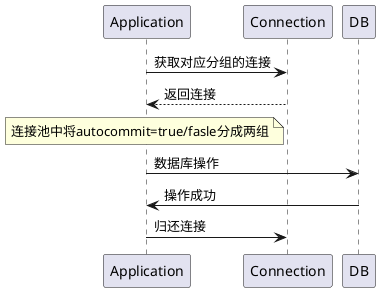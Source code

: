 @startuml
Application -> Connection: 获取对应分组的连接
Connection --> Application: 返回连接
note left Connection:连接池中将autocommit=true/fasle分成两组
Application -> DB: 数据库操作
DB -> Application: 操作成功
Application -> Connection : 归还连接
@enduml